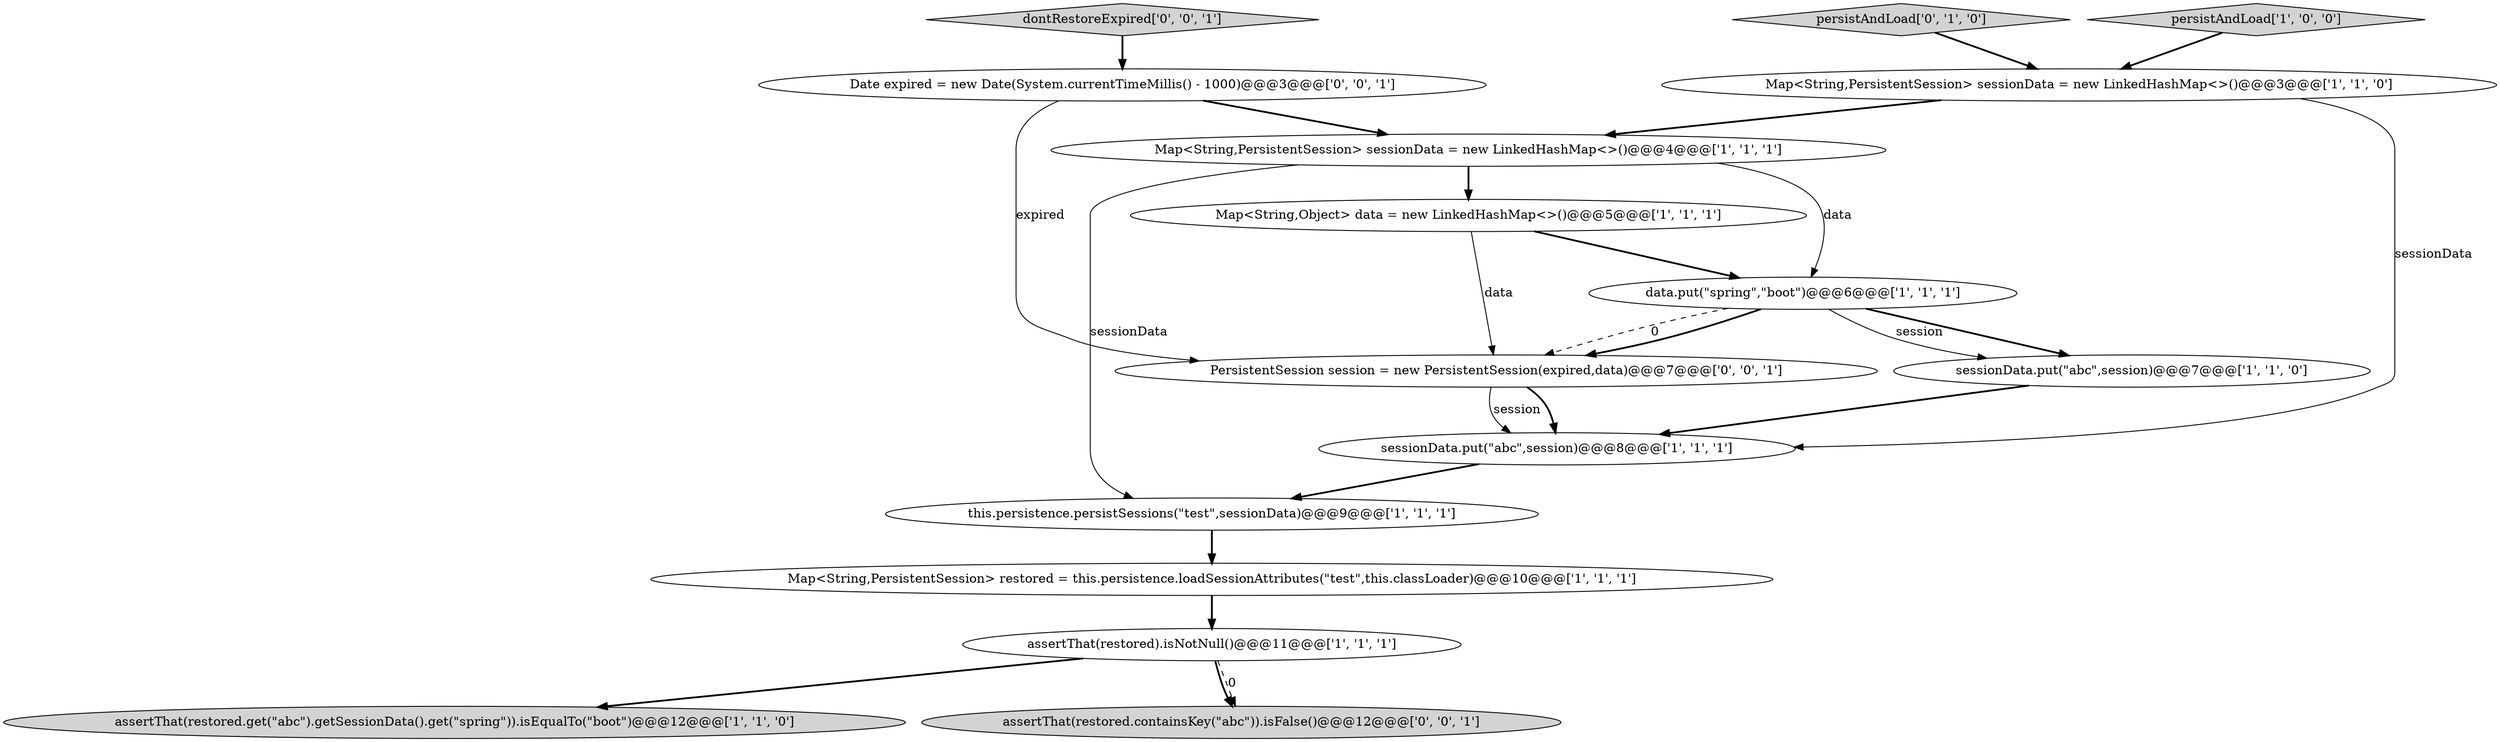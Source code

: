 digraph {
7 [style = filled, label = "assertThat(restored.get(\"abc\").getSessionData().get(\"spring\")).isEqualTo(\"boot\")@@@12@@@['1', '1', '0']", fillcolor = lightgray, shape = ellipse image = "AAA0AAABBB1BBB"];
1 [style = filled, label = "assertThat(restored).isNotNull()@@@11@@@['1', '1', '1']", fillcolor = white, shape = ellipse image = "AAA0AAABBB1BBB"];
5 [style = filled, label = "sessionData.put(\"abc\",session)@@@8@@@['1', '1', '1']", fillcolor = white, shape = ellipse image = "AAA0AAABBB1BBB"];
2 [style = filled, label = "sessionData.put(\"abc\",session)@@@7@@@['1', '1', '0']", fillcolor = white, shape = ellipse image = "AAA0AAABBB1BBB"];
4 [style = filled, label = "data.put(\"spring\",\"boot\")@@@6@@@['1', '1', '1']", fillcolor = white, shape = ellipse image = "AAA0AAABBB1BBB"];
8 [style = filled, label = "Map<String,PersistentSession> sessionData = new LinkedHashMap<>()@@@3@@@['1', '1', '0']", fillcolor = white, shape = ellipse image = "AAA0AAABBB1BBB"];
3 [style = filled, label = "Map<String,PersistentSession> sessionData = new LinkedHashMap<>()@@@4@@@['1', '1', '1']", fillcolor = white, shape = ellipse image = "AAA0AAABBB1BBB"];
0 [style = filled, label = "Map<String,Object> data = new LinkedHashMap<>()@@@5@@@['1', '1', '1']", fillcolor = white, shape = ellipse image = "AAA0AAABBB1BBB"];
6 [style = filled, label = "this.persistence.persistSessions(\"test\",sessionData)@@@9@@@['1', '1', '1']", fillcolor = white, shape = ellipse image = "AAA0AAABBB1BBB"];
12 [style = filled, label = "Date expired = new Date(System.currentTimeMillis() - 1000)@@@3@@@['0', '0', '1']", fillcolor = white, shape = ellipse image = "AAA0AAABBB3BBB"];
14 [style = filled, label = "assertThat(restored.containsKey(\"abc\")).isFalse()@@@12@@@['0', '0', '1']", fillcolor = lightgray, shape = ellipse image = "AAA0AAABBB3BBB"];
9 [style = filled, label = "persistAndLoad['1', '0', '0']", fillcolor = lightgray, shape = diamond image = "AAA0AAABBB1BBB"];
10 [style = filled, label = "Map<String,PersistentSession> restored = this.persistence.loadSessionAttributes(\"test\",this.classLoader)@@@10@@@['1', '1', '1']", fillcolor = white, shape = ellipse image = "AAA0AAABBB1BBB"];
13 [style = filled, label = "PersistentSession session = new PersistentSession(expired,data)@@@7@@@['0', '0', '1']", fillcolor = white, shape = ellipse image = "AAA0AAABBB3BBB"];
15 [style = filled, label = "dontRestoreExpired['0', '0', '1']", fillcolor = lightgray, shape = diamond image = "AAA0AAABBB3BBB"];
11 [style = filled, label = "persistAndLoad['0', '1', '0']", fillcolor = lightgray, shape = diamond image = "AAA0AAABBB2BBB"];
1->14 [style = dashed, label="0"];
4->13 [style = bold, label=""];
8->3 [style = bold, label=""];
0->13 [style = solid, label="data"];
3->4 [style = solid, label="data"];
4->2 [style = bold, label=""];
9->8 [style = bold, label=""];
1->7 [style = bold, label=""];
12->13 [style = solid, label="expired"];
3->0 [style = bold, label=""];
8->5 [style = solid, label="sessionData"];
5->6 [style = bold, label=""];
0->4 [style = bold, label=""];
6->10 [style = bold, label=""];
13->5 [style = bold, label=""];
11->8 [style = bold, label=""];
1->14 [style = bold, label=""];
15->12 [style = bold, label=""];
12->3 [style = bold, label=""];
4->13 [style = dashed, label="0"];
10->1 [style = bold, label=""];
4->2 [style = solid, label="session"];
3->6 [style = solid, label="sessionData"];
2->5 [style = bold, label=""];
13->5 [style = solid, label="session"];
}
